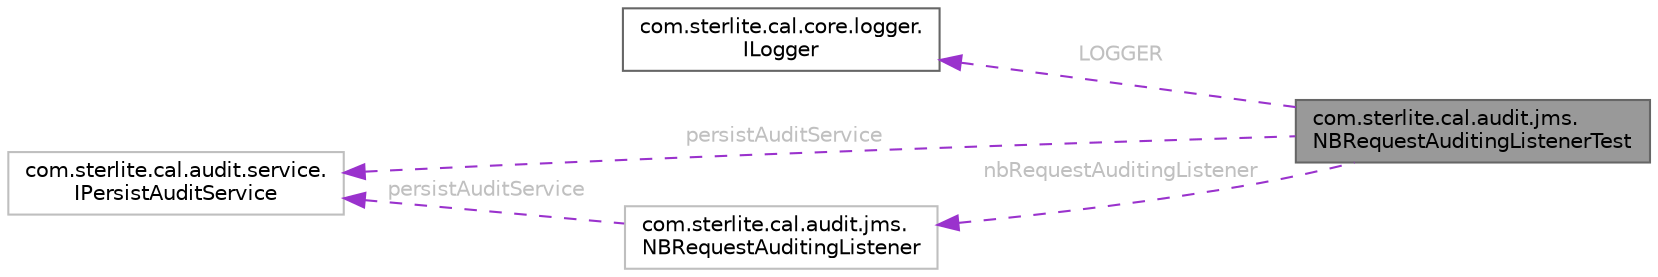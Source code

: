 digraph "com.sterlite.cal.audit.jms.NBRequestAuditingListenerTest"
{
 // LATEX_PDF_SIZE
  bgcolor="transparent";
  edge [fontname=Helvetica,fontsize=10,labelfontname=Helvetica,labelfontsize=10];
  node [fontname=Helvetica,fontsize=10,shape=box,height=0.2,width=0.4];
  rankdir="LR";
  Node1 [id="Node000001",label="com.sterlite.cal.audit.jms.\lNBRequestAuditingListenerTest",height=0.2,width=0.4,color="gray40", fillcolor="grey60", style="filled", fontcolor="black",tooltip=" "];
  Node2 -> Node1 [id="edge1_Node000001_Node000002",dir="back",color="darkorchid3",style="dashed",tooltip=" ",label=" LOGGER",fontcolor="grey" ];
  Node2 [id="Node000002",label="com.sterlite.cal.core.logger.\lILogger",height=0.2,width=0.4,color="gray40", fillcolor="white", style="filled",URL="$interfacecom_1_1sterlite_1_1cal_1_1core_1_1logger_1_1_i_logger.html",tooltip=" "];
  Node3 -> Node1 [id="edge2_Node000001_Node000003",dir="back",color="darkorchid3",style="dashed",tooltip=" ",label=" nbRequestAuditingListener",fontcolor="grey" ];
  Node3 [id="Node000003",label="com.sterlite.cal.audit.jms.\lNBRequestAuditingListener",height=0.2,width=0.4,color="grey75", fillcolor="white", style="filled",URL="$classcom_1_1sterlite_1_1cal_1_1audit_1_1jms_1_1_n_b_request_auditing_listener.html",tooltip=" "];
  Node4 -> Node3 [id="edge3_Node000003_Node000004",dir="back",color="darkorchid3",style="dashed",tooltip=" ",label=" persistAuditService",fontcolor="grey" ];
  Node4 [id="Node000004",label="com.sterlite.cal.audit.service.\lIPersistAuditService",height=0.2,width=0.4,color="grey75", fillcolor="white", style="filled",URL="$interfacecom_1_1sterlite_1_1cal_1_1audit_1_1service_1_1_i_persist_audit_service.html",tooltip=" "];
  Node4 -> Node1 [id="edge4_Node000001_Node000004",dir="back",color="darkorchid3",style="dashed",tooltip=" ",label=" persistAuditService",fontcolor="grey" ];
}
